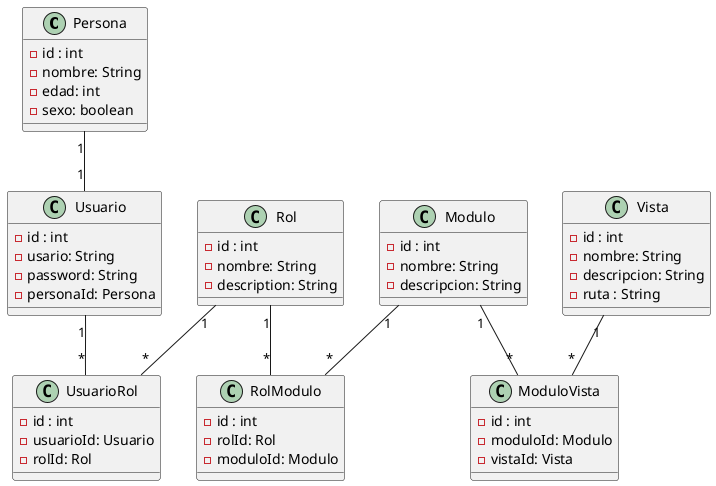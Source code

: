 @startuml
class Persona{
    - id : int
    - nombre: String
    - edad: int
    - sexo: boolean
}

class Usuario{
    - id : int
    - usario: String
    - password: String
    - personaId: Persona
}

class Rol{
    - id : int
    - nombre: String
    - description: String
}

class UsuarioRol{
    - id : int
    - usuarioId: Usuario
    - rolId: Rol
}

class Modulo{
    - id : int
    - nombre: String
    - descripcion: String
}

class RolModulo{
    - id : int
    - rolId: Rol
    - moduloId: Modulo
}

class Vista{
    - id : int
    - nombre: String
    - descripcion: String
    - ruta : String
}

class ModuloVista{
    - id : int
    - moduloId: Modulo
    - vistaId: Vista
}

Persona "1" -- "1" Usuario
Usuario "1" -- "*" UsuarioRol
Rol "1" -- "*" UsuarioRol
Rol "1" -- "*" RolModulo
Modulo "1" -- "*" RolModulo
Modulo "1" -- "*" ModuloVista
Vista "1" -- "*" ModuloVista

@endstartuml
